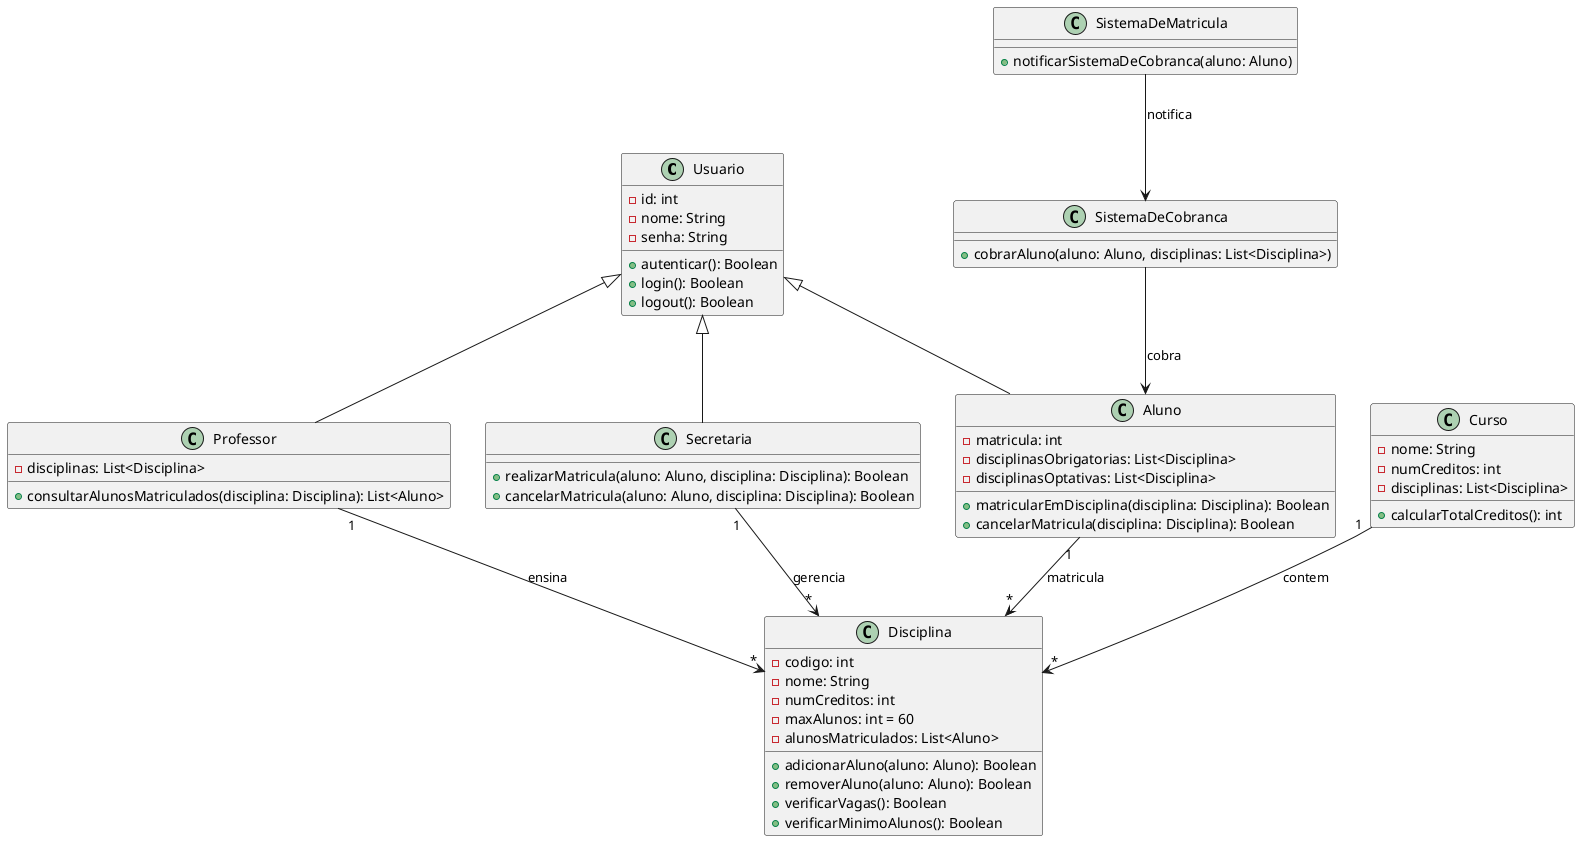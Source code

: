 @startuml

class Usuario {
  -id: int
  -nome: String
  -senha: String
  +autenticar(): Boolean
  +login(): Boolean
  +logout(): Boolean
}

class Aluno{
  -matricula: int
  -disciplinasObrigatorias: List<Disciplina>
  -disciplinasOptativas: List<Disciplina>
  +matricularEmDisciplina(disciplina: Disciplina): Boolean
  +cancelarMatricula(disciplina: Disciplina): Boolean
}

class Professor {
  -disciplinas: List<Disciplina>
  +consultarAlunosMatriculados(disciplina: Disciplina): List<Aluno>
}

class Secretaria {
  +realizarMatricula(aluno: Aluno, disciplina: Disciplina): Boolean
  +cancelarMatricula(aluno: Aluno, disciplina: Disciplina): Boolean
}

class Disciplina {
  -codigo: int
  -nome: String
  -numCreditos: int
  -maxAlunos: int = 60
  -alunosMatriculados: List<Aluno>
  +adicionarAluno(aluno: Aluno): Boolean
  +removerAluno(aluno: Aluno): Boolean
  +verificarVagas(): Boolean
  +verificarMinimoAlunos(): Boolean
}

class Curso {
  -nome: String
  -numCreditos: int
  -disciplinas: List<Disciplina>
  +calcularTotalCreditos(): int
}

class SistemaDeMatricula {
  +notificarSistemaDeCobranca(aluno: Aluno)
}

class SistemaDeCobranca {
  +cobrarAluno(aluno: Aluno, disciplinas: List<Disciplina>)
}

Usuario <|-- Aluno
Usuario <|-- Professor
Usuario <|-- Secretaria
Aluno "1" --> "*" Disciplina : matricula
Professor "1" --> "*" Disciplina : ensina
Secretaria "1" --> "*" Disciplina : gerencia
Curso "1" --> "*" Disciplina : contem
SistemaDeMatricula --> SistemaDeCobranca : notifica
SistemaDeCobranca --> Aluno : cobra

@enduml
